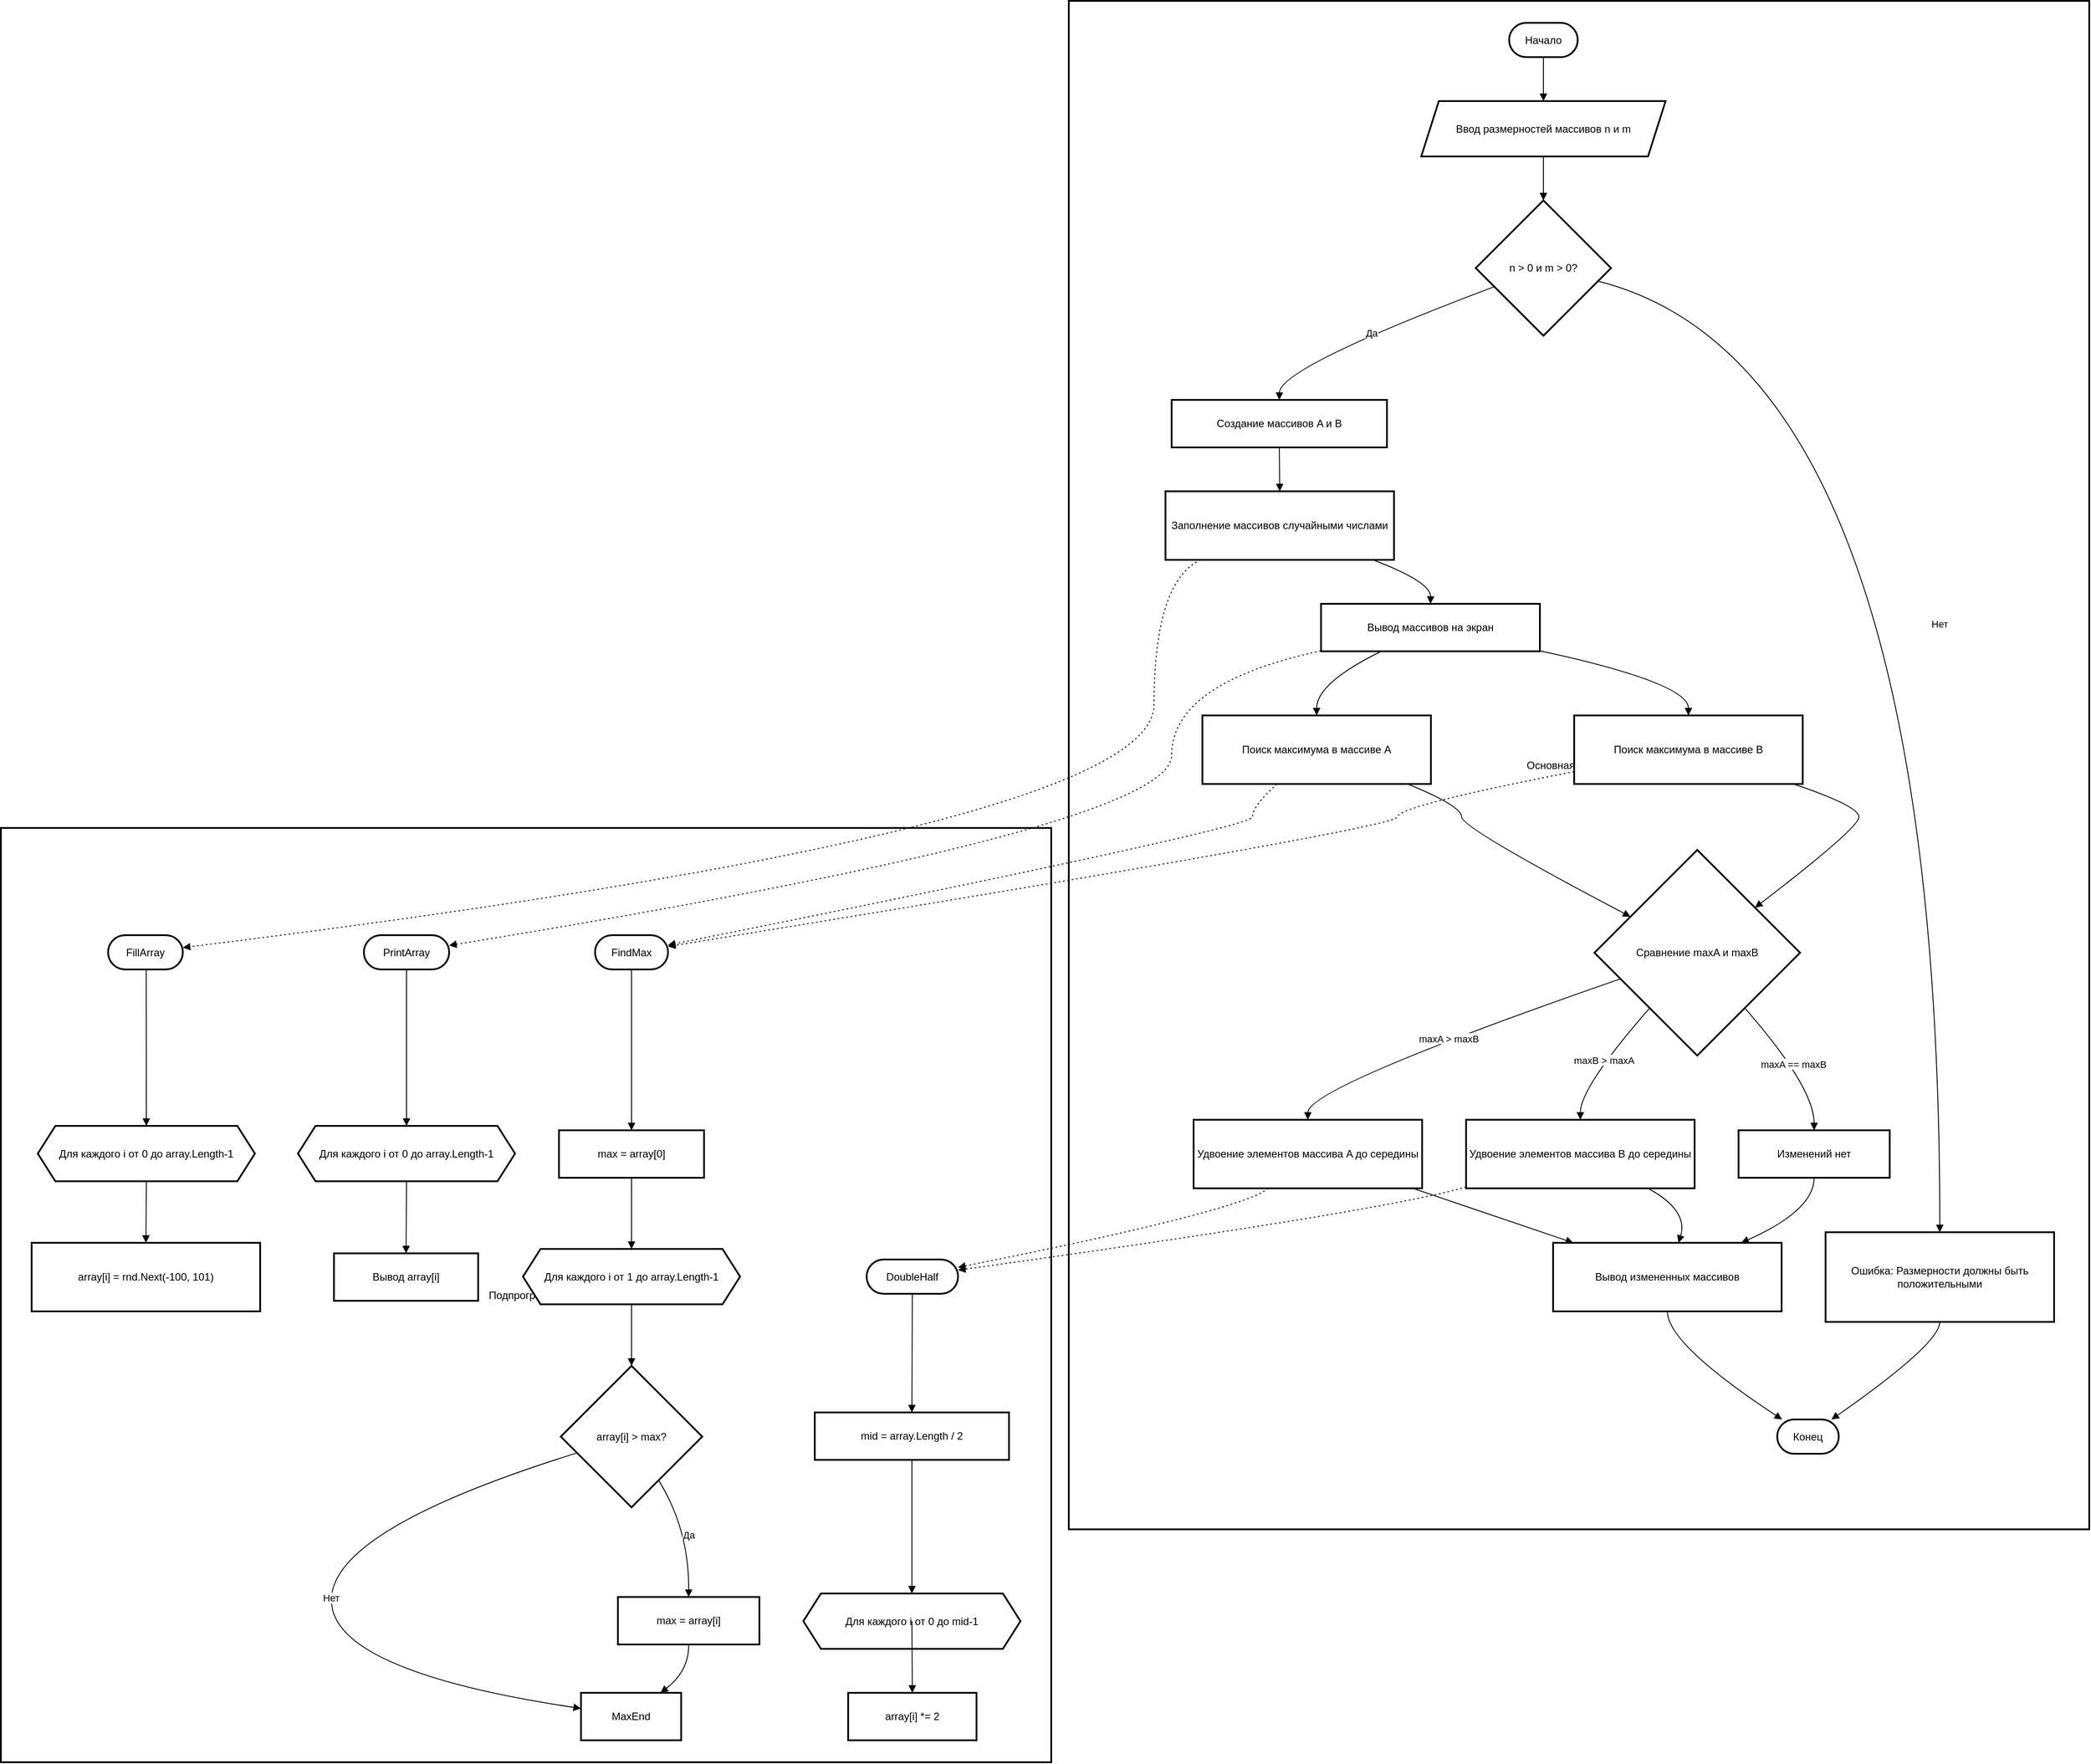 <mxfile version="26.0.15">
  <diagram name="Страница — 1" id="oVZzrbnDo1yRkh9Q6_f0">
    <mxGraphModel dx="2607" dy="1418" grid="1" gridSize="10" guides="1" tooltips="1" connect="1" arrows="1" fold="1" page="1" pageScale="1" pageWidth="827" pageHeight="1169" math="0" shadow="0">
      <root>
        <mxCell id="0" />
        <mxCell id="1" parent="0" />
        <mxCell id="J1a-S7gv59uVuWgnbmxZ-1" value="Подпрограммы" style="whiteSpace=wrap;strokeWidth=2;" vertex="1" parent="1">
          <mxGeometry x="20" y="961" width="1195" height="1063" as="geometry" />
        </mxCell>
        <mxCell id="J1a-S7gv59uVuWgnbmxZ-2" value="Основная программа" style="whiteSpace=wrap;strokeWidth=2;" vertex="1" parent="1">
          <mxGeometry x="1235" y="20" width="1161" height="1739" as="geometry" />
        </mxCell>
        <mxCell id="J1a-S7gv59uVuWgnbmxZ-3" value="Начало" style="rounded=1;whiteSpace=wrap;arcSize=50;strokeWidth=2;" vertex="1" parent="1">
          <mxGeometry x="1736" y="45" width="78" height="39" as="geometry" />
        </mxCell>
        <mxCell id="J1a-S7gv59uVuWgnbmxZ-4" value="Ввод размерностей массивов n и m" style="shape=parallelogram;perimeter=parallelogramPerimeter;fixedSize=1;strokeWidth=2;whiteSpace=wrap;" vertex="1" parent="1">
          <mxGeometry x="1636" y="134" width="278" height="63" as="geometry" />
        </mxCell>
        <mxCell id="J1a-S7gv59uVuWgnbmxZ-5" value="n &gt; 0 и m &gt; 0?" style="rhombus;strokeWidth=2;whiteSpace=wrap;" vertex="1" parent="1">
          <mxGeometry x="1698" y="247" width="154" height="154" as="geometry" />
        </mxCell>
        <mxCell id="J1a-S7gv59uVuWgnbmxZ-6" value="Создание массивов A и B" style="whiteSpace=wrap;strokeWidth=2;" vertex="1" parent="1">
          <mxGeometry x="1352" y="474" width="245" height="54" as="geometry" />
        </mxCell>
        <mxCell id="J1a-S7gv59uVuWgnbmxZ-7" value="Ошибка: Размерности должны быть положительными" style="whiteSpace=wrap;strokeWidth=2;" vertex="1" parent="1">
          <mxGeometry x="2096" y="1421" width="260" height="102" as="geometry" />
        </mxCell>
        <mxCell id="J1a-S7gv59uVuWgnbmxZ-8" value="Заполнение массивов случайными числами" style="whiteSpace=wrap;strokeWidth=2;" vertex="1" parent="1">
          <mxGeometry x="1345" y="578" width="260" height="78" as="geometry" />
        </mxCell>
        <mxCell id="J1a-S7gv59uVuWgnbmxZ-9" value="Вывод массивов на экран" style="whiteSpace=wrap;strokeWidth=2;" vertex="1" parent="1">
          <mxGeometry x="1522" y="706" width="249" height="54" as="geometry" />
        </mxCell>
        <mxCell id="J1a-S7gv59uVuWgnbmxZ-10" value="Поиск максимума в массиве A" style="whiteSpace=wrap;strokeWidth=2;" vertex="1" parent="1">
          <mxGeometry x="1387" y="833" width="260" height="78" as="geometry" />
        </mxCell>
        <mxCell id="J1a-S7gv59uVuWgnbmxZ-11" value="Поиск максимума в массиве B" style="whiteSpace=wrap;strokeWidth=2;" vertex="1" parent="1">
          <mxGeometry x="1810" y="833" width="260" height="78" as="geometry" />
        </mxCell>
        <mxCell id="J1a-S7gv59uVuWgnbmxZ-12" value="Сравнение maxA и maxB" style="rhombus;strokeWidth=2;whiteSpace=wrap;" vertex="1" parent="1">
          <mxGeometry x="1833" y="986" width="234" height="234" as="geometry" />
        </mxCell>
        <mxCell id="J1a-S7gv59uVuWgnbmxZ-13" value="Удвоение элементов массива A до середины" style="whiteSpace=wrap;strokeWidth=2;" vertex="1" parent="1">
          <mxGeometry x="1377" y="1293" width="260" height="78" as="geometry" />
        </mxCell>
        <mxCell id="J1a-S7gv59uVuWgnbmxZ-14" value="Удвоение элементов массива B до середины" style="whiteSpace=wrap;strokeWidth=2;" vertex="1" parent="1">
          <mxGeometry x="1687" y="1293" width="260" height="78" as="geometry" />
        </mxCell>
        <mxCell id="J1a-S7gv59uVuWgnbmxZ-15" value="Изменений нет" style="whiteSpace=wrap;strokeWidth=2;" vertex="1" parent="1">
          <mxGeometry x="1997" y="1305" width="172" height="54" as="geometry" />
        </mxCell>
        <mxCell id="J1a-S7gv59uVuWgnbmxZ-16" value="Вывод измененных массивов" style="whiteSpace=wrap;strokeWidth=2;" vertex="1" parent="1">
          <mxGeometry x="1786" y="1433" width="260" height="78" as="geometry" />
        </mxCell>
        <mxCell id="J1a-S7gv59uVuWgnbmxZ-17" value="Конец" style="rounded=1;whiteSpace=wrap;arcSize=50;strokeWidth=2;" vertex="1" parent="1">
          <mxGeometry x="2041" y="1634" width="70" height="39" as="geometry" />
        </mxCell>
        <mxCell id="J1a-S7gv59uVuWgnbmxZ-18" value="FillArray" style="rounded=1;whiteSpace=wrap;arcSize=50;strokeWidth=2;" vertex="1" parent="1">
          <mxGeometry x="142" y="1083" width="85" height="39" as="geometry" />
        </mxCell>
        <mxCell id="J1a-S7gv59uVuWgnbmxZ-19" value="Для каждого i от 0 до array.Length-1" style="shape=hexagon;perimeter=hexagonPerimeter2;fixedSize=1;strokeWidth=2;whiteSpace=wrap;" vertex="1" parent="1">
          <mxGeometry x="62" y="1300" width="247" height="63" as="geometry" />
        </mxCell>
        <mxCell id="J1a-S7gv59uVuWgnbmxZ-20" value="array[i] = rnd.Next(-100, 101)" style="whiteSpace=wrap;strokeWidth=2;" vertex="1" parent="1">
          <mxGeometry x="55" y="1433" width="260" height="78" as="geometry" />
        </mxCell>
        <mxCell id="J1a-S7gv59uVuWgnbmxZ-21" value="PrintArray" style="rounded=1;whiteSpace=wrap;arcSize=50;strokeWidth=2;" vertex="1" parent="1">
          <mxGeometry x="433" y="1083" width="97" height="39" as="geometry" />
        </mxCell>
        <mxCell id="J1a-S7gv59uVuWgnbmxZ-22" value="Для каждого i от 0 до array.Length-1" style="shape=hexagon;perimeter=hexagonPerimeter2;fixedSize=1;strokeWidth=2;whiteSpace=wrap;" vertex="1" parent="1">
          <mxGeometry x="358" y="1300" width="247" height="63" as="geometry" />
        </mxCell>
        <mxCell id="J1a-S7gv59uVuWgnbmxZ-23" value="Вывод array[i]" style="whiteSpace=wrap;strokeWidth=2;" vertex="1" parent="1">
          <mxGeometry x="399" y="1445" width="164" height="54" as="geometry" />
        </mxCell>
        <mxCell id="J1a-S7gv59uVuWgnbmxZ-24" value="FindMax" style="rounded=1;whiteSpace=wrap;arcSize=50;strokeWidth=2;" vertex="1" parent="1">
          <mxGeometry x="696" y="1083" width="83" height="39" as="geometry" />
        </mxCell>
        <mxCell id="J1a-S7gv59uVuWgnbmxZ-25" value="max = array[0]" style="whiteSpace=wrap;strokeWidth=2;" vertex="1" parent="1">
          <mxGeometry x="655" y="1305" width="165" height="54" as="geometry" />
        </mxCell>
        <mxCell id="J1a-S7gv59uVuWgnbmxZ-26" value="Для каждого i от 1 до array.Length-1" style="shape=hexagon;perimeter=hexagonPerimeter2;fixedSize=1;strokeWidth=2;whiteSpace=wrap;" vertex="1" parent="1">
          <mxGeometry x="614" y="1440" width="247" height="63" as="geometry" />
        </mxCell>
        <mxCell id="J1a-S7gv59uVuWgnbmxZ-27" value="array[i] &gt; max?" style="rhombus;strokeWidth=2;whiteSpace=wrap;" vertex="1" parent="1">
          <mxGeometry x="657" y="1573" width="161" height="161" as="geometry" />
        </mxCell>
        <mxCell id="J1a-S7gv59uVuWgnbmxZ-28" value="max = array[i]" style="whiteSpace=wrap;strokeWidth=2;" vertex="1" parent="1">
          <mxGeometry x="722" y="1836" width="161" height="54" as="geometry" />
        </mxCell>
        <mxCell id="J1a-S7gv59uVuWgnbmxZ-29" value="MaxEnd" style="whiteSpace=wrap;strokeWidth=2;" vertex="1" parent="1">
          <mxGeometry x="680" y="1945" width="114" height="54" as="geometry" />
        </mxCell>
        <mxCell id="J1a-S7gv59uVuWgnbmxZ-30" value="DoubleHalf" style="rounded=1;whiteSpace=wrap;arcSize=50;strokeWidth=2;" vertex="1" parent="1">
          <mxGeometry x="1005" y="1452" width="104" height="39" as="geometry" />
        </mxCell>
        <mxCell id="J1a-S7gv59uVuWgnbmxZ-31" value="mid = array.Length / 2" style="whiteSpace=wrap;strokeWidth=2;" vertex="1" parent="1">
          <mxGeometry x="946" y="1626" width="221" height="54" as="geometry" />
        </mxCell>
        <mxCell id="J1a-S7gv59uVuWgnbmxZ-32" value="Для каждого i от 0 до mid-1" style="shape=hexagon;perimeter=hexagonPerimeter2;fixedSize=1;strokeWidth=2;whiteSpace=wrap;" vertex="1" parent="1">
          <mxGeometry x="933" y="1832" width="247" height="63" as="geometry" />
        </mxCell>
        <mxCell id="J1a-S7gv59uVuWgnbmxZ-33" value="array[i] *= 2" style="whiteSpace=wrap;strokeWidth=2;" vertex="1" parent="1">
          <mxGeometry x="984" y="1945" width="146" height="54" as="geometry" />
        </mxCell>
        <mxCell id="J1a-S7gv59uVuWgnbmxZ-34" value="" style="curved=1;startArrow=none;endArrow=block;exitX=0.5;exitY=1;entryX=0.5;entryY=0;rounded=0;" edge="1" parent="1" source="J1a-S7gv59uVuWgnbmxZ-3" target="J1a-S7gv59uVuWgnbmxZ-4">
          <mxGeometry relative="1" as="geometry">
            <Array as="points" />
          </mxGeometry>
        </mxCell>
        <mxCell id="J1a-S7gv59uVuWgnbmxZ-35" value="" style="curved=1;startArrow=none;endArrow=block;exitX=0.5;exitY=1;entryX=0.5;entryY=0;rounded=0;" edge="1" parent="1" source="J1a-S7gv59uVuWgnbmxZ-4" target="J1a-S7gv59uVuWgnbmxZ-5">
          <mxGeometry relative="1" as="geometry">
            <Array as="points" />
          </mxGeometry>
        </mxCell>
        <mxCell id="J1a-S7gv59uVuWgnbmxZ-36" value="Да" style="curved=1;startArrow=none;endArrow=block;exitX=0;exitY=0.69;entryX=0.5;entryY=-0.01;rounded=0;" edge="1" parent="1" source="J1a-S7gv59uVuWgnbmxZ-5" target="J1a-S7gv59uVuWgnbmxZ-6">
          <mxGeometry relative="1" as="geometry">
            <Array as="points">
              <mxPoint x="1475" y="437" />
            </Array>
          </mxGeometry>
        </mxCell>
        <mxCell id="J1a-S7gv59uVuWgnbmxZ-37" value="Нет" style="curved=1;startArrow=none;endArrow=block;exitX=1;exitY=0.62;entryX=0.5;entryY=0;rounded=0;" edge="1" parent="1" source="J1a-S7gv59uVuWgnbmxZ-5" target="J1a-S7gv59uVuWgnbmxZ-7">
          <mxGeometry relative="1" as="geometry">
            <Array as="points">
              <mxPoint x="2226" y="437" />
            </Array>
          </mxGeometry>
        </mxCell>
        <mxCell id="J1a-S7gv59uVuWgnbmxZ-38" value="" style="curved=1;startArrow=none;endArrow=block;exitX=0.5;exitY=0.99;entryX=0.5;entryY=-0.01;rounded=0;" edge="1" parent="1" source="J1a-S7gv59uVuWgnbmxZ-6" target="J1a-S7gv59uVuWgnbmxZ-8">
          <mxGeometry relative="1" as="geometry">
            <Array as="points" />
          </mxGeometry>
        </mxCell>
        <mxCell id="J1a-S7gv59uVuWgnbmxZ-39" value="" style="curved=1;startArrow=none;endArrow=block;exitX=0.9;exitY=0.99;entryX=0.5;entryY=-0.01;rounded=0;" edge="1" parent="1" source="J1a-S7gv59uVuWgnbmxZ-8" target="J1a-S7gv59uVuWgnbmxZ-9">
          <mxGeometry relative="1" as="geometry">
            <Array as="points">
              <mxPoint x="1647" y="681" />
            </Array>
          </mxGeometry>
        </mxCell>
        <mxCell id="J1a-S7gv59uVuWgnbmxZ-40" value="" style="curved=1;startArrow=none;endArrow=block;exitX=0.28;exitY=0.99;entryX=0.5;entryY=-0.01;rounded=0;" edge="1" parent="1" source="J1a-S7gv59uVuWgnbmxZ-9" target="J1a-S7gv59uVuWgnbmxZ-10">
          <mxGeometry relative="1" as="geometry">
            <Array as="points">
              <mxPoint x="1517" y="796" />
            </Array>
          </mxGeometry>
        </mxCell>
        <mxCell id="J1a-S7gv59uVuWgnbmxZ-41" value="" style="curved=1;startArrow=none;endArrow=block;exitX=1;exitY=0.99;entryX=0.5;entryY=-0.01;rounded=0;" edge="1" parent="1" source="J1a-S7gv59uVuWgnbmxZ-9" target="J1a-S7gv59uVuWgnbmxZ-11">
          <mxGeometry relative="1" as="geometry">
            <Array as="points">
              <mxPoint x="1940" y="796" />
            </Array>
          </mxGeometry>
        </mxCell>
        <mxCell id="J1a-S7gv59uVuWgnbmxZ-42" value="" style="curved=1;startArrow=none;endArrow=block;exitX=0.89;exitY=0.99;entryX=0;entryY=0.23;rounded=0;" edge="1" parent="1" source="J1a-S7gv59uVuWgnbmxZ-10" target="J1a-S7gv59uVuWgnbmxZ-12">
          <mxGeometry relative="1" as="geometry">
            <Array as="points">
              <mxPoint x="1682" y="936" />
              <mxPoint x="1682" y="961" />
            </Array>
          </mxGeometry>
        </mxCell>
        <mxCell id="J1a-S7gv59uVuWgnbmxZ-43" value="" style="curved=1;startArrow=none;endArrow=block;exitX=0.95;exitY=0.99;entryX=1;entryY=0.11;rounded=0;" edge="1" parent="1" source="J1a-S7gv59uVuWgnbmxZ-11" target="J1a-S7gv59uVuWgnbmxZ-12">
          <mxGeometry relative="1" as="geometry">
            <Array as="points">
              <mxPoint x="2134" y="936" />
              <mxPoint x="2134" y="961" />
            </Array>
          </mxGeometry>
        </mxCell>
        <mxCell id="J1a-S7gv59uVuWgnbmxZ-44" value="maxA &gt; maxB" style="curved=1;startArrow=none;endArrow=block;exitX=0;exitY=0.67;entryX=0.5;entryY=-0.01;rounded=0;" edge="1" parent="1" source="J1a-S7gv59uVuWgnbmxZ-12" target="J1a-S7gv59uVuWgnbmxZ-13">
          <mxGeometry relative="1" as="geometry">
            <Array as="points">
              <mxPoint x="1507" y="1256" />
            </Array>
          </mxGeometry>
        </mxCell>
        <mxCell id="J1a-S7gv59uVuWgnbmxZ-45" value="maxB &gt; maxA" style="curved=1;startArrow=none;endArrow=block;exitX=0.07;exitY=1;entryX=0.5;entryY=-0.01;rounded=0;" edge="1" parent="1" source="J1a-S7gv59uVuWgnbmxZ-12" target="J1a-S7gv59uVuWgnbmxZ-14">
          <mxGeometry relative="1" as="geometry">
            <Array as="points">
              <mxPoint x="1817" y="1256" />
            </Array>
          </mxGeometry>
        </mxCell>
        <mxCell id="J1a-S7gv59uVuWgnbmxZ-46" value="maxA == maxB" style="curved=1;startArrow=none;endArrow=block;exitX=0.93;exitY=1;entryX=0.5;entryY=-0.01;rounded=0;" edge="1" parent="1" source="J1a-S7gv59uVuWgnbmxZ-12" target="J1a-S7gv59uVuWgnbmxZ-15">
          <mxGeometry relative="1" as="geometry">
            <Array as="points">
              <mxPoint x="2083" y="1256" />
            </Array>
          </mxGeometry>
        </mxCell>
        <mxCell id="J1a-S7gv59uVuWgnbmxZ-47" value="" style="curved=1;startArrow=none;endArrow=block;exitX=0.95;exitY=0.99;entryX=0.08;entryY=-0.01;rounded=0;" edge="1" parent="1" source="J1a-S7gv59uVuWgnbmxZ-13" target="J1a-S7gv59uVuWgnbmxZ-16">
          <mxGeometry relative="1" as="geometry">
            <Array as="points">
              <mxPoint x="1701" y="1396" />
            </Array>
          </mxGeometry>
        </mxCell>
        <mxCell id="J1a-S7gv59uVuWgnbmxZ-48" value="" style="curved=1;startArrow=none;endArrow=block;exitX=0.79;exitY=0.99;entryX=0.55;entryY=-0.01;rounded=0;" edge="1" parent="1" source="J1a-S7gv59uVuWgnbmxZ-14" target="J1a-S7gv59uVuWgnbmxZ-16">
          <mxGeometry relative="1" as="geometry">
            <Array as="points">
              <mxPoint x="1940" y="1396" />
            </Array>
          </mxGeometry>
        </mxCell>
        <mxCell id="J1a-S7gv59uVuWgnbmxZ-49" value="" style="curved=1;startArrow=none;endArrow=block;exitX=0.5;exitY=0.99;entryX=0.83;entryY=-0.01;rounded=0;" edge="1" parent="1" source="J1a-S7gv59uVuWgnbmxZ-15" target="J1a-S7gv59uVuWgnbmxZ-16">
          <mxGeometry relative="1" as="geometry">
            <Array as="points">
              <mxPoint x="2083" y="1396" />
            </Array>
          </mxGeometry>
        </mxCell>
        <mxCell id="J1a-S7gv59uVuWgnbmxZ-50" value="" style="curved=1;startArrow=none;endArrow=block;exitX=0.5;exitY=0.99;entryX=0.07;entryY=-0.01;rounded=0;" edge="1" parent="1" source="J1a-S7gv59uVuWgnbmxZ-16" target="J1a-S7gv59uVuWgnbmxZ-17">
          <mxGeometry relative="1" as="geometry">
            <Array as="points">
              <mxPoint x="1916" y="1548" />
            </Array>
          </mxGeometry>
        </mxCell>
        <mxCell id="J1a-S7gv59uVuWgnbmxZ-51" value="" style="curved=1;startArrow=none;endArrow=block;exitX=0.5;exitY=1;entryX=0.89;entryY=-0.01;rounded=0;" edge="1" parent="1" source="J1a-S7gv59uVuWgnbmxZ-7" target="J1a-S7gv59uVuWgnbmxZ-17">
          <mxGeometry relative="1" as="geometry">
            <Array as="points">
              <mxPoint x="2226" y="1548" />
            </Array>
          </mxGeometry>
        </mxCell>
        <mxCell id="J1a-S7gv59uVuWgnbmxZ-52" value="" style="curved=1;startArrow=none;endArrow=block;exitX=0.51;exitY=1;entryX=0.5;entryY=0;rounded=0;" edge="1" parent="1" source="J1a-S7gv59uVuWgnbmxZ-18" target="J1a-S7gv59uVuWgnbmxZ-19">
          <mxGeometry relative="1" as="geometry">
            <Array as="points" />
          </mxGeometry>
        </mxCell>
        <mxCell id="J1a-S7gv59uVuWgnbmxZ-53" value="" style="curved=1;startArrow=none;endArrow=block;exitX=0.5;exitY=1;entryX=0.5;entryY=-0.01;rounded=0;" edge="1" parent="1" source="J1a-S7gv59uVuWgnbmxZ-19" target="J1a-S7gv59uVuWgnbmxZ-20">
          <mxGeometry relative="1" as="geometry">
            <Array as="points" />
          </mxGeometry>
        </mxCell>
        <mxCell id="J1a-S7gv59uVuWgnbmxZ-54" value="" style="curved=1;startArrow=none;endArrow=block;exitX=0.5;exitY=1;entryX=0.5;entryY=0;rounded=0;" edge="1" parent="1" source="J1a-S7gv59uVuWgnbmxZ-21" target="J1a-S7gv59uVuWgnbmxZ-22">
          <mxGeometry relative="1" as="geometry">
            <Array as="points" />
          </mxGeometry>
        </mxCell>
        <mxCell id="J1a-S7gv59uVuWgnbmxZ-55" value="" style="curved=1;startArrow=none;endArrow=block;exitX=0.5;exitY=1;entryX=0.5;entryY=-0.01;rounded=0;" edge="1" parent="1" source="J1a-S7gv59uVuWgnbmxZ-22" target="J1a-S7gv59uVuWgnbmxZ-23">
          <mxGeometry relative="1" as="geometry">
            <Array as="points" />
          </mxGeometry>
        </mxCell>
        <mxCell id="J1a-S7gv59uVuWgnbmxZ-56" value="" style="curved=1;startArrow=none;endArrow=block;exitX=0.5;exitY=1;entryX=0.5;entryY=-0.01;rounded=0;" edge="1" parent="1" source="J1a-S7gv59uVuWgnbmxZ-24" target="J1a-S7gv59uVuWgnbmxZ-25">
          <mxGeometry relative="1" as="geometry">
            <Array as="points" />
          </mxGeometry>
        </mxCell>
        <mxCell id="J1a-S7gv59uVuWgnbmxZ-57" value="" style="curved=1;startArrow=none;endArrow=block;exitX=0.5;exitY=0.99;entryX=0.5;entryY=0;rounded=0;" edge="1" parent="1" source="J1a-S7gv59uVuWgnbmxZ-25" target="J1a-S7gv59uVuWgnbmxZ-26">
          <mxGeometry relative="1" as="geometry">
            <Array as="points" />
          </mxGeometry>
        </mxCell>
        <mxCell id="J1a-S7gv59uVuWgnbmxZ-58" value="" style="curved=1;startArrow=none;endArrow=block;exitX=0.5;exitY=1;entryX=0.5;entryY=0;rounded=0;" edge="1" parent="1" source="J1a-S7gv59uVuWgnbmxZ-26" target="J1a-S7gv59uVuWgnbmxZ-27">
          <mxGeometry relative="1" as="geometry">
            <Array as="points" />
          </mxGeometry>
        </mxCell>
        <mxCell id="J1a-S7gv59uVuWgnbmxZ-59" value="Да" style="curved=1;startArrow=none;endArrow=block;exitX=0.81;exitY=1;entryX=0.5;entryY=0;rounded=0;" edge="1" parent="1" source="J1a-S7gv59uVuWgnbmxZ-27" target="J1a-S7gv59uVuWgnbmxZ-28">
          <mxGeometry relative="1" as="geometry">
            <Array as="points">
              <mxPoint x="803" y="1759" />
            </Array>
          </mxGeometry>
        </mxCell>
        <mxCell id="J1a-S7gv59uVuWgnbmxZ-60" value="Нет" style="curved=1;startArrow=none;endArrow=block;exitX=0;exitY=0.65;entryX=0;entryY=0.33;rounded=0;" edge="1" parent="1" source="J1a-S7gv59uVuWgnbmxZ-27" target="J1a-S7gv59uVuWgnbmxZ-29">
          <mxGeometry relative="1" as="geometry">
            <Array as="points">
              <mxPoint x="396" y="1759" />
              <mxPoint x="396" y="1920" />
            </Array>
          </mxGeometry>
        </mxCell>
        <mxCell id="J1a-S7gv59uVuWgnbmxZ-61" value="" style="curved=1;startArrow=none;endArrow=block;exitX=0.5;exitY=1;entryX=0.8;entryY=-0.01;rounded=0;" edge="1" parent="1" source="J1a-S7gv59uVuWgnbmxZ-28" target="J1a-S7gv59uVuWgnbmxZ-29">
          <mxGeometry relative="1" as="geometry">
            <Array as="points">
              <mxPoint x="803" y="1920" />
            </Array>
          </mxGeometry>
        </mxCell>
        <mxCell id="J1a-S7gv59uVuWgnbmxZ-62" value="" style="curved=1;startArrow=none;endArrow=block;exitX=0.5;exitY=1;entryX=0.5;entryY=0;rounded=0;" edge="1" parent="1" source="J1a-S7gv59uVuWgnbmxZ-30" target="J1a-S7gv59uVuWgnbmxZ-31">
          <mxGeometry relative="1" as="geometry">
            <Array as="points" />
          </mxGeometry>
        </mxCell>
        <mxCell id="J1a-S7gv59uVuWgnbmxZ-63" value="" style="curved=1;startArrow=none;endArrow=block;exitX=0.5;exitY=1;entryX=0.5;entryY=-0.01;rounded=0;" edge="1" parent="1" source="J1a-S7gv59uVuWgnbmxZ-31" target="J1a-S7gv59uVuWgnbmxZ-32">
          <mxGeometry relative="1" as="geometry">
            <Array as="points" />
          </mxGeometry>
        </mxCell>
        <mxCell id="J1a-S7gv59uVuWgnbmxZ-64" value="" style="curved=1;startArrow=none;endArrow=block;exitX=0.5;exitY=0.99;entryX=0.5;entryY=-0.01;rounded=0;" edge="1" parent="1" source="J1a-S7gv59uVuWgnbmxZ-32" target="J1a-S7gv59uVuWgnbmxZ-33">
          <mxGeometry relative="1" as="geometry">
            <Array as="points" />
          </mxGeometry>
        </mxCell>
        <mxCell id="J1a-S7gv59uVuWgnbmxZ-65" value="" style="curved=1;dashed=1;dashPattern=2 3;startArrow=none;endArrow=block;exitX=0.16;exitY=0.99;entryX=1.01;entryY=0.36;rounded=0;" edge="1" parent="1" source="J1a-S7gv59uVuWgnbmxZ-8" target="J1a-S7gv59uVuWgnbmxZ-18">
          <mxGeometry relative="1" as="geometry">
            <Array as="points">
              <mxPoint x="1332" y="681" />
              <mxPoint x="1332" y="961" />
            </Array>
          </mxGeometry>
        </mxCell>
        <mxCell id="J1a-S7gv59uVuWgnbmxZ-66" value="" style="curved=1;dashed=1;dashPattern=2 3;startArrow=none;endArrow=block;exitX=0;exitY=0.99;entryX=1;entryY=0.3;rounded=0;" edge="1" parent="1" source="J1a-S7gv59uVuWgnbmxZ-9" target="J1a-S7gv59uVuWgnbmxZ-21">
          <mxGeometry relative="1" as="geometry">
            <Array as="points">
              <mxPoint x="1352" y="796" />
              <mxPoint x="1352" y="961" />
            </Array>
          </mxGeometry>
        </mxCell>
        <mxCell id="J1a-S7gv59uVuWgnbmxZ-67" value="" style="curved=1;dashed=1;dashPattern=2 3;startArrow=none;endArrow=block;exitX=0.33;exitY=0.99;entryX=1;entryY=0.29;rounded=0;" edge="1" parent="1" source="J1a-S7gv59uVuWgnbmxZ-10" target="J1a-S7gv59uVuWgnbmxZ-24">
          <mxGeometry relative="1" as="geometry">
            <Array as="points">
              <mxPoint x="1444" y="936" />
              <mxPoint x="1444" y="961" />
            </Array>
          </mxGeometry>
        </mxCell>
        <mxCell id="J1a-S7gv59uVuWgnbmxZ-68" value="" style="curved=1;dashed=1;dashPattern=2 3;startArrow=none;endArrow=block;exitX=0;exitY=0.82;entryX=1;entryY=0.33;rounded=0;" edge="1" parent="1" source="J1a-S7gv59uVuWgnbmxZ-11" target="J1a-S7gv59uVuWgnbmxZ-24">
          <mxGeometry relative="1" as="geometry">
            <Array as="points">
              <mxPoint x="1609" y="936" />
              <mxPoint x="1609" y="961" />
            </Array>
          </mxGeometry>
        </mxCell>
        <mxCell id="J1a-S7gv59uVuWgnbmxZ-69" value="" style="curved=1;dashed=1;dashPattern=2 3;startArrow=none;endArrow=block;exitX=0.33;exitY=0.99;entryX=1;entryY=0.23;rounded=0;" edge="1" parent="1" source="J1a-S7gv59uVuWgnbmxZ-13" target="J1a-S7gv59uVuWgnbmxZ-30">
          <mxGeometry relative="1" as="geometry">
            <Array as="points">
              <mxPoint x="1434" y="1396" />
            </Array>
          </mxGeometry>
        </mxCell>
        <mxCell id="J1a-S7gv59uVuWgnbmxZ-70" value="" style="curved=1;dashed=1;dashPattern=2 3;startArrow=none;endArrow=block;exitX=0;exitY=0.98;entryX=1;entryY=0.31;rounded=0;" edge="1" parent="1" source="J1a-S7gv59uVuWgnbmxZ-14" target="J1a-S7gv59uVuWgnbmxZ-30">
          <mxGeometry relative="1" as="geometry">
            <Array as="points">
              <mxPoint x="1599" y="1396" />
            </Array>
          </mxGeometry>
        </mxCell>
      </root>
    </mxGraphModel>
  </diagram>
</mxfile>
